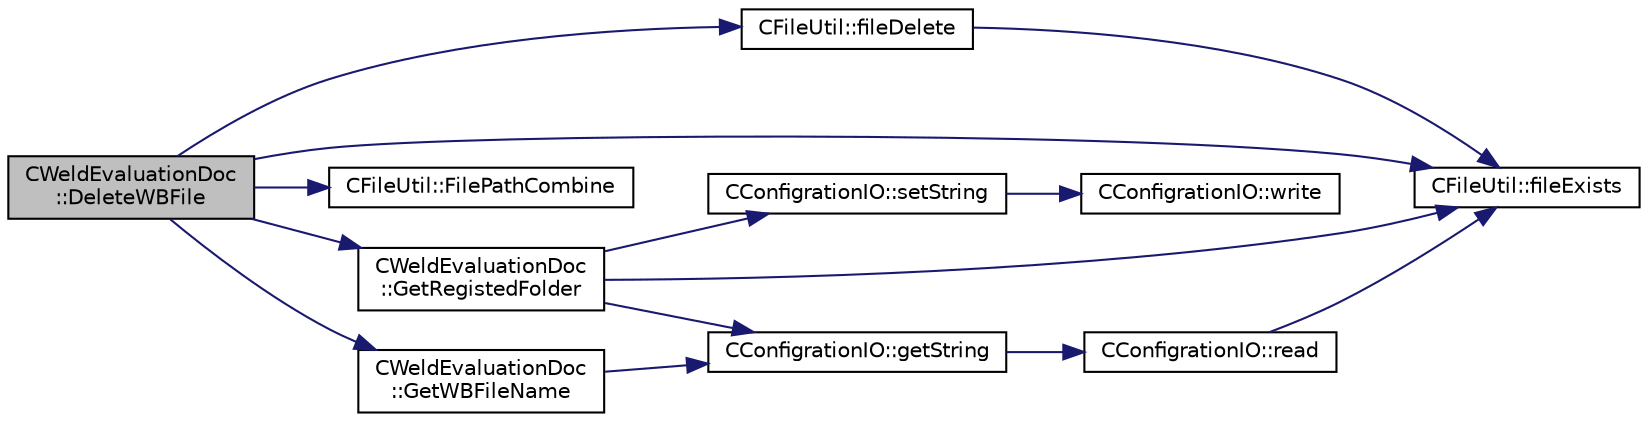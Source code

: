 digraph "CWeldEvaluationDoc::DeleteWBFile"
{
 // LATEX_PDF_SIZE
  edge [fontname="Helvetica",fontsize="10",labelfontname="Helvetica",labelfontsize="10"];
  node [fontname="Helvetica",fontsize="10",shape=record];
  rankdir="LR";
  Node1 [label="CWeldEvaluationDoc\l::DeleteWBFile",height=0.2,width=0.4,color="black", fillcolor="grey75", style="filled", fontcolor="black",tooltip="ホワイトバランスファイルの削除"];
  Node1 -> Node2 [color="midnightblue",fontsize="10",style="solid",fontname="Helvetica"];
  Node2 [label="CFileUtil::fileDelete",height=0.2,width=0.4,color="black", fillcolor="white", style="filled",URL="$class_c_file_util.html#a390bb140d44dcbd206497e5efe5a76a8",tooltip="ファイルを削除する"];
  Node2 -> Node3 [color="midnightblue",fontsize="10",style="solid",fontname="Helvetica"];
  Node3 [label="CFileUtil::fileExists",height=0.2,width=0.4,color="black", fillcolor="white", style="filled",URL="$class_c_file_util.html#a9a8b3e89af30c1826d518719aad2c3df",tooltip="ファイルが存在するかを確認する"];
  Node1 -> Node3 [color="midnightblue",fontsize="10",style="solid",fontname="Helvetica"];
  Node1 -> Node4 [color="midnightblue",fontsize="10",style="solid",fontname="Helvetica"];
  Node4 [label="CFileUtil::FilePathCombine",height=0.2,width=0.4,color="black", fillcolor="white", style="filled",URL="$class_c_file_util.html#abc548d0aa8583bfd6f185c08711b1ec7",tooltip="ファイルパスの作成"];
  Node1 -> Node5 [color="midnightblue",fontsize="10",style="solid",fontname="Helvetica"];
  Node5 [label="CWeldEvaluationDoc\l::GetRegistedFolder",height=0.2,width=0.4,color="black", fillcolor="white", style="filled",URL="$class_c_weld_evaluation_doc.html#ad3746774f32e3fa3fc4ebc4d4510d0ee",tooltip="登録済み試験格納フォルダの取得"];
  Node5 -> Node3 [color="midnightblue",fontsize="10",style="solid",fontname="Helvetica"];
  Node5 -> Node6 [color="midnightblue",fontsize="10",style="solid",fontname="Helvetica"];
  Node6 [label="CConfigrationIO::getString",height=0.2,width=0.4,color="black", fillcolor="white", style="filled",URL="$class_c_configration_i_o.html#a1c72779785c9de9ab2525d7320d12658",tooltip="指定セクションのキー値（文字列）を取得"];
  Node6 -> Node7 [color="midnightblue",fontsize="10",style="solid",fontname="Helvetica"];
  Node7 [label="CConfigrationIO::read",height=0.2,width=0.4,color="black", fillcolor="white", style="filled",URL="$class_c_configration_i_o.html#a73ecbb6f7141bad005e290e9f48c576f",tooltip="指定セクションのキー値を取得"];
  Node7 -> Node3 [color="midnightblue",fontsize="10",style="solid",fontname="Helvetica"];
  Node5 -> Node8 [color="midnightblue",fontsize="10",style="solid",fontname="Helvetica"];
  Node8 [label="CConfigrationIO::setString",height=0.2,width=0.4,color="black", fillcolor="white", style="filled",URL="$class_c_configration_i_o.html#a0fb34e01af48df8da81d80108ffa3d03",tooltip="指定セクションのキーに文字列を設定"];
  Node8 -> Node9 [color="midnightblue",fontsize="10",style="solid",fontname="Helvetica"];
  Node9 [label="CConfigrationIO::write",height=0.2,width=0.4,color="black", fillcolor="white", style="filled",URL="$class_c_configration_i_o.html#aa05f2d3bee4d0f39715b3e41429cdfd2",tooltip="指定セクションのキーに値を設定"];
  Node1 -> Node10 [color="midnightblue",fontsize="10",style="solid",fontname="Helvetica"];
  Node10 [label="CWeldEvaluationDoc\l::GetWBFileName",height=0.2,width=0.4,color="black", fillcolor="white", style="filled",URL="$class_c_weld_evaluation_doc.html#a999ae33c47280fcd8d7a759b0de05c2a",tooltip="ホワイトバランスファイル名の取得"];
  Node10 -> Node6 [color="midnightblue",fontsize="10",style="solid",fontname="Helvetica"];
}
